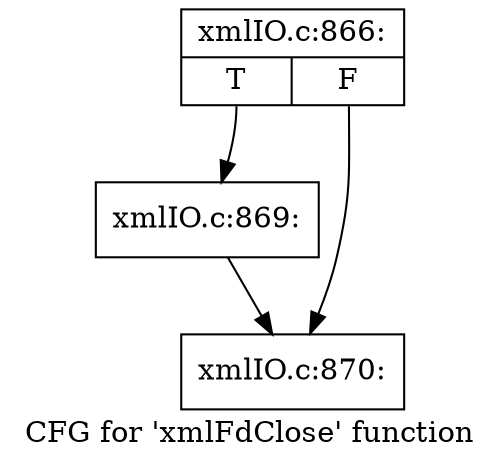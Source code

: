 digraph "CFG for 'xmlFdClose' function" {
	label="CFG for 'xmlFdClose' function";

	Node0x51d6cb0 [shape=record,label="{xmlIO.c:866:|{<s0>T|<s1>F}}"];
	Node0x51d6cb0:s0 -> Node0x5184030;
	Node0x51d6cb0:s1 -> Node0x52f0bb0;
	Node0x5184030 [shape=record,label="{xmlIO.c:869:}"];
	Node0x5184030 -> Node0x52f0bb0;
	Node0x52f0bb0 [shape=record,label="{xmlIO.c:870:}"];
}
